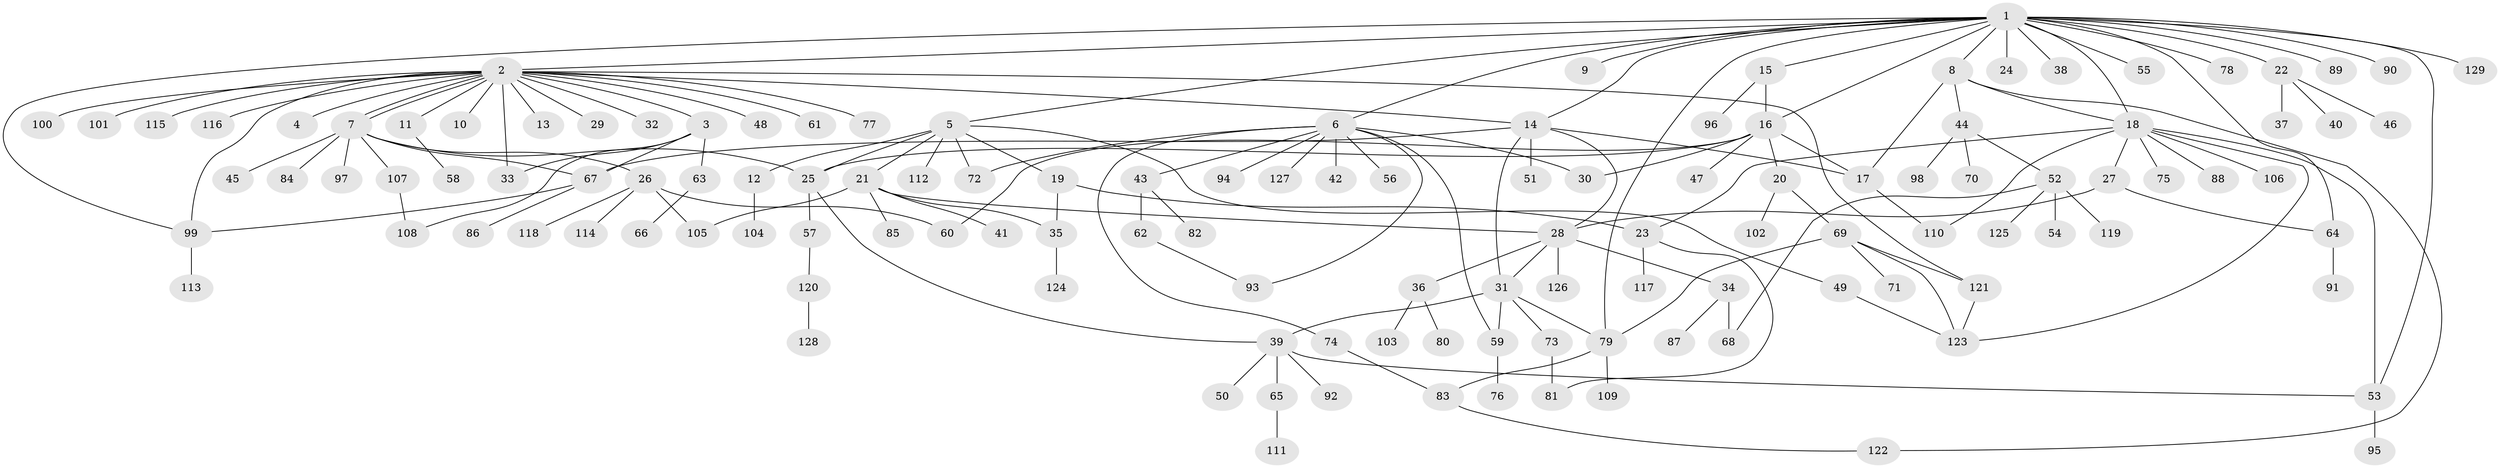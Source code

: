 // coarse degree distribution, {11: 0.05128205128205128, 8: 0.02564102564102564, 5: 0.07692307692307693, 2: 0.2564102564102564, 7: 0.05128205128205128, 6: 0.07692307692307693, 1: 0.23076923076923078, 3: 0.15384615384615385, 4: 0.07692307692307693}
// Generated by graph-tools (version 1.1) at 2025/50/03/04/25 22:50:17]
// undirected, 129 vertices, 168 edges
graph export_dot {
  node [color=gray90,style=filled];
  1;
  2;
  3;
  4;
  5;
  6;
  7;
  8;
  9;
  10;
  11;
  12;
  13;
  14;
  15;
  16;
  17;
  18;
  19;
  20;
  21;
  22;
  23;
  24;
  25;
  26;
  27;
  28;
  29;
  30;
  31;
  32;
  33;
  34;
  35;
  36;
  37;
  38;
  39;
  40;
  41;
  42;
  43;
  44;
  45;
  46;
  47;
  48;
  49;
  50;
  51;
  52;
  53;
  54;
  55;
  56;
  57;
  58;
  59;
  60;
  61;
  62;
  63;
  64;
  65;
  66;
  67;
  68;
  69;
  70;
  71;
  72;
  73;
  74;
  75;
  76;
  77;
  78;
  79;
  80;
  81;
  82;
  83;
  84;
  85;
  86;
  87;
  88;
  89;
  90;
  91;
  92;
  93;
  94;
  95;
  96;
  97;
  98;
  99;
  100;
  101;
  102;
  103;
  104;
  105;
  106;
  107;
  108;
  109;
  110;
  111;
  112;
  113;
  114;
  115;
  116;
  117;
  118;
  119;
  120;
  121;
  122;
  123;
  124;
  125;
  126;
  127;
  128;
  129;
  1 -- 2;
  1 -- 5;
  1 -- 6;
  1 -- 8;
  1 -- 9;
  1 -- 14;
  1 -- 15;
  1 -- 16;
  1 -- 18;
  1 -- 22;
  1 -- 24;
  1 -- 38;
  1 -- 53;
  1 -- 55;
  1 -- 64;
  1 -- 78;
  1 -- 79;
  1 -- 89;
  1 -- 90;
  1 -- 99;
  1 -- 129;
  2 -- 3;
  2 -- 4;
  2 -- 7;
  2 -- 7;
  2 -- 10;
  2 -- 11;
  2 -- 13;
  2 -- 14;
  2 -- 29;
  2 -- 32;
  2 -- 33;
  2 -- 48;
  2 -- 61;
  2 -- 77;
  2 -- 99;
  2 -- 100;
  2 -- 101;
  2 -- 115;
  2 -- 116;
  2 -- 121;
  3 -- 33;
  3 -- 63;
  3 -- 67;
  3 -- 108;
  5 -- 12;
  5 -- 19;
  5 -- 21;
  5 -- 25;
  5 -- 49;
  5 -- 72;
  5 -- 112;
  6 -- 30;
  6 -- 42;
  6 -- 43;
  6 -- 56;
  6 -- 59;
  6 -- 72;
  6 -- 74;
  6 -- 93;
  6 -- 94;
  6 -- 127;
  7 -- 25;
  7 -- 26;
  7 -- 45;
  7 -- 67;
  7 -- 84;
  7 -- 97;
  7 -- 107;
  8 -- 17;
  8 -- 18;
  8 -- 44;
  8 -- 122;
  11 -- 58;
  12 -- 104;
  14 -- 17;
  14 -- 28;
  14 -- 31;
  14 -- 51;
  14 -- 67;
  15 -- 16;
  15 -- 96;
  16 -- 17;
  16 -- 20;
  16 -- 25;
  16 -- 30;
  16 -- 47;
  16 -- 60;
  17 -- 110;
  18 -- 23;
  18 -- 27;
  18 -- 53;
  18 -- 75;
  18 -- 88;
  18 -- 106;
  18 -- 110;
  18 -- 123;
  19 -- 23;
  19 -- 35;
  20 -- 69;
  20 -- 102;
  21 -- 28;
  21 -- 35;
  21 -- 41;
  21 -- 85;
  21 -- 105;
  22 -- 37;
  22 -- 40;
  22 -- 46;
  23 -- 81;
  23 -- 117;
  25 -- 39;
  25 -- 57;
  26 -- 60;
  26 -- 105;
  26 -- 114;
  26 -- 118;
  27 -- 28;
  27 -- 64;
  28 -- 31;
  28 -- 34;
  28 -- 36;
  28 -- 126;
  31 -- 39;
  31 -- 59;
  31 -- 73;
  31 -- 79;
  34 -- 68;
  34 -- 87;
  35 -- 124;
  36 -- 80;
  36 -- 103;
  39 -- 50;
  39 -- 53;
  39 -- 65;
  39 -- 92;
  43 -- 62;
  43 -- 82;
  44 -- 52;
  44 -- 70;
  44 -- 98;
  49 -- 123;
  52 -- 54;
  52 -- 68;
  52 -- 119;
  52 -- 125;
  53 -- 95;
  57 -- 120;
  59 -- 76;
  62 -- 93;
  63 -- 66;
  64 -- 91;
  65 -- 111;
  67 -- 86;
  67 -- 99;
  69 -- 71;
  69 -- 79;
  69 -- 121;
  69 -- 123;
  73 -- 81;
  74 -- 83;
  79 -- 83;
  79 -- 109;
  83 -- 122;
  99 -- 113;
  107 -- 108;
  120 -- 128;
  121 -- 123;
}

